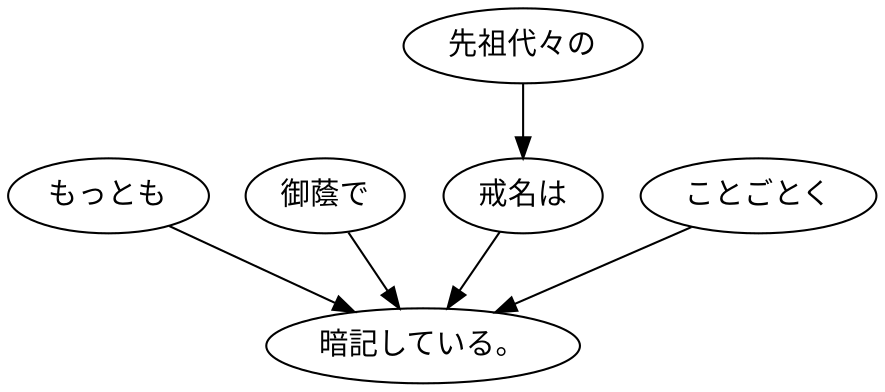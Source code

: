 digraph graph3676 {
	node0 [label="もっとも"];
	node1 [label="御蔭で"];
	node2 [label="先祖代々の"];
	node3 [label="戒名は"];
	node4 [label="ことごとく"];
	node5 [label="暗記している。"];
	node0 -> node5;
	node1 -> node5;
	node2 -> node3;
	node3 -> node5;
	node4 -> node5;
}
